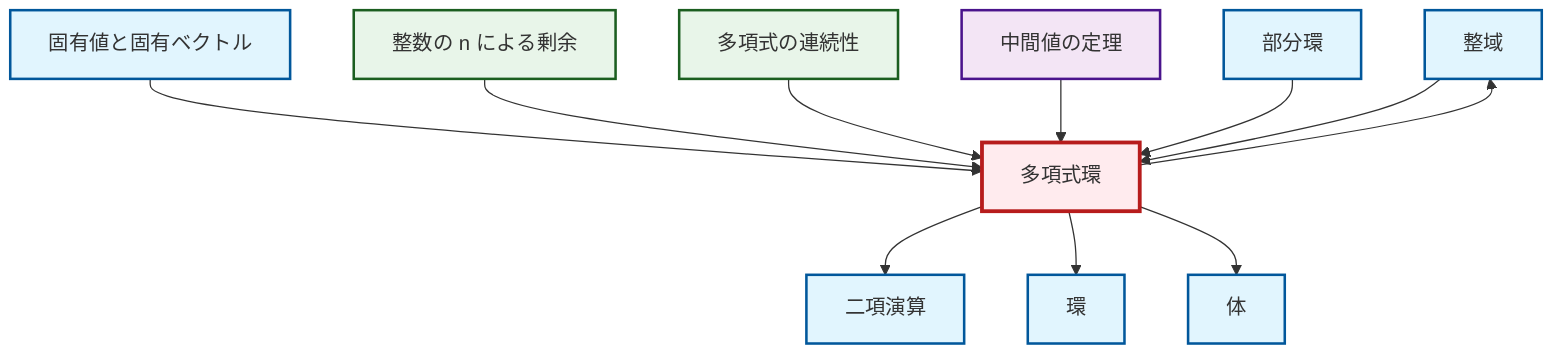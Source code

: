 graph TD
    classDef definition fill:#e1f5fe,stroke:#01579b,stroke-width:2px
    classDef theorem fill:#f3e5f5,stroke:#4a148c,stroke-width:2px
    classDef axiom fill:#fff3e0,stroke:#e65100,stroke-width:2px
    classDef example fill:#e8f5e9,stroke:#1b5e20,stroke-width:2px
    classDef current fill:#ffebee,stroke:#b71c1c,stroke-width:3px
    def-integral-domain["整域"]:::definition
    thm-intermediate-value["中間値の定理"]:::theorem
    def-eigenvalue-eigenvector["固有値と固有ベクトル"]:::definition
    def-polynomial-ring["多項式環"]:::definition
    def-ring["環"]:::definition
    def-subring["部分環"]:::definition
    def-field["体"]:::definition
    ex-polynomial-continuity["多項式の連続性"]:::example
    def-binary-operation["二項演算"]:::definition
    ex-quotient-integers-mod-n["整数の n による剰余"]:::example
    def-polynomial-ring --> def-binary-operation
    def-eigenvalue-eigenvector --> def-polynomial-ring
    def-polynomial-ring --> def-ring
    def-polynomial-ring --> def-field
    ex-quotient-integers-mod-n --> def-polynomial-ring
    ex-polynomial-continuity --> def-polynomial-ring
    def-polynomial-ring --> def-integral-domain
    thm-intermediate-value --> def-polynomial-ring
    def-subring --> def-polynomial-ring
    def-integral-domain --> def-polynomial-ring
    class def-polynomial-ring current